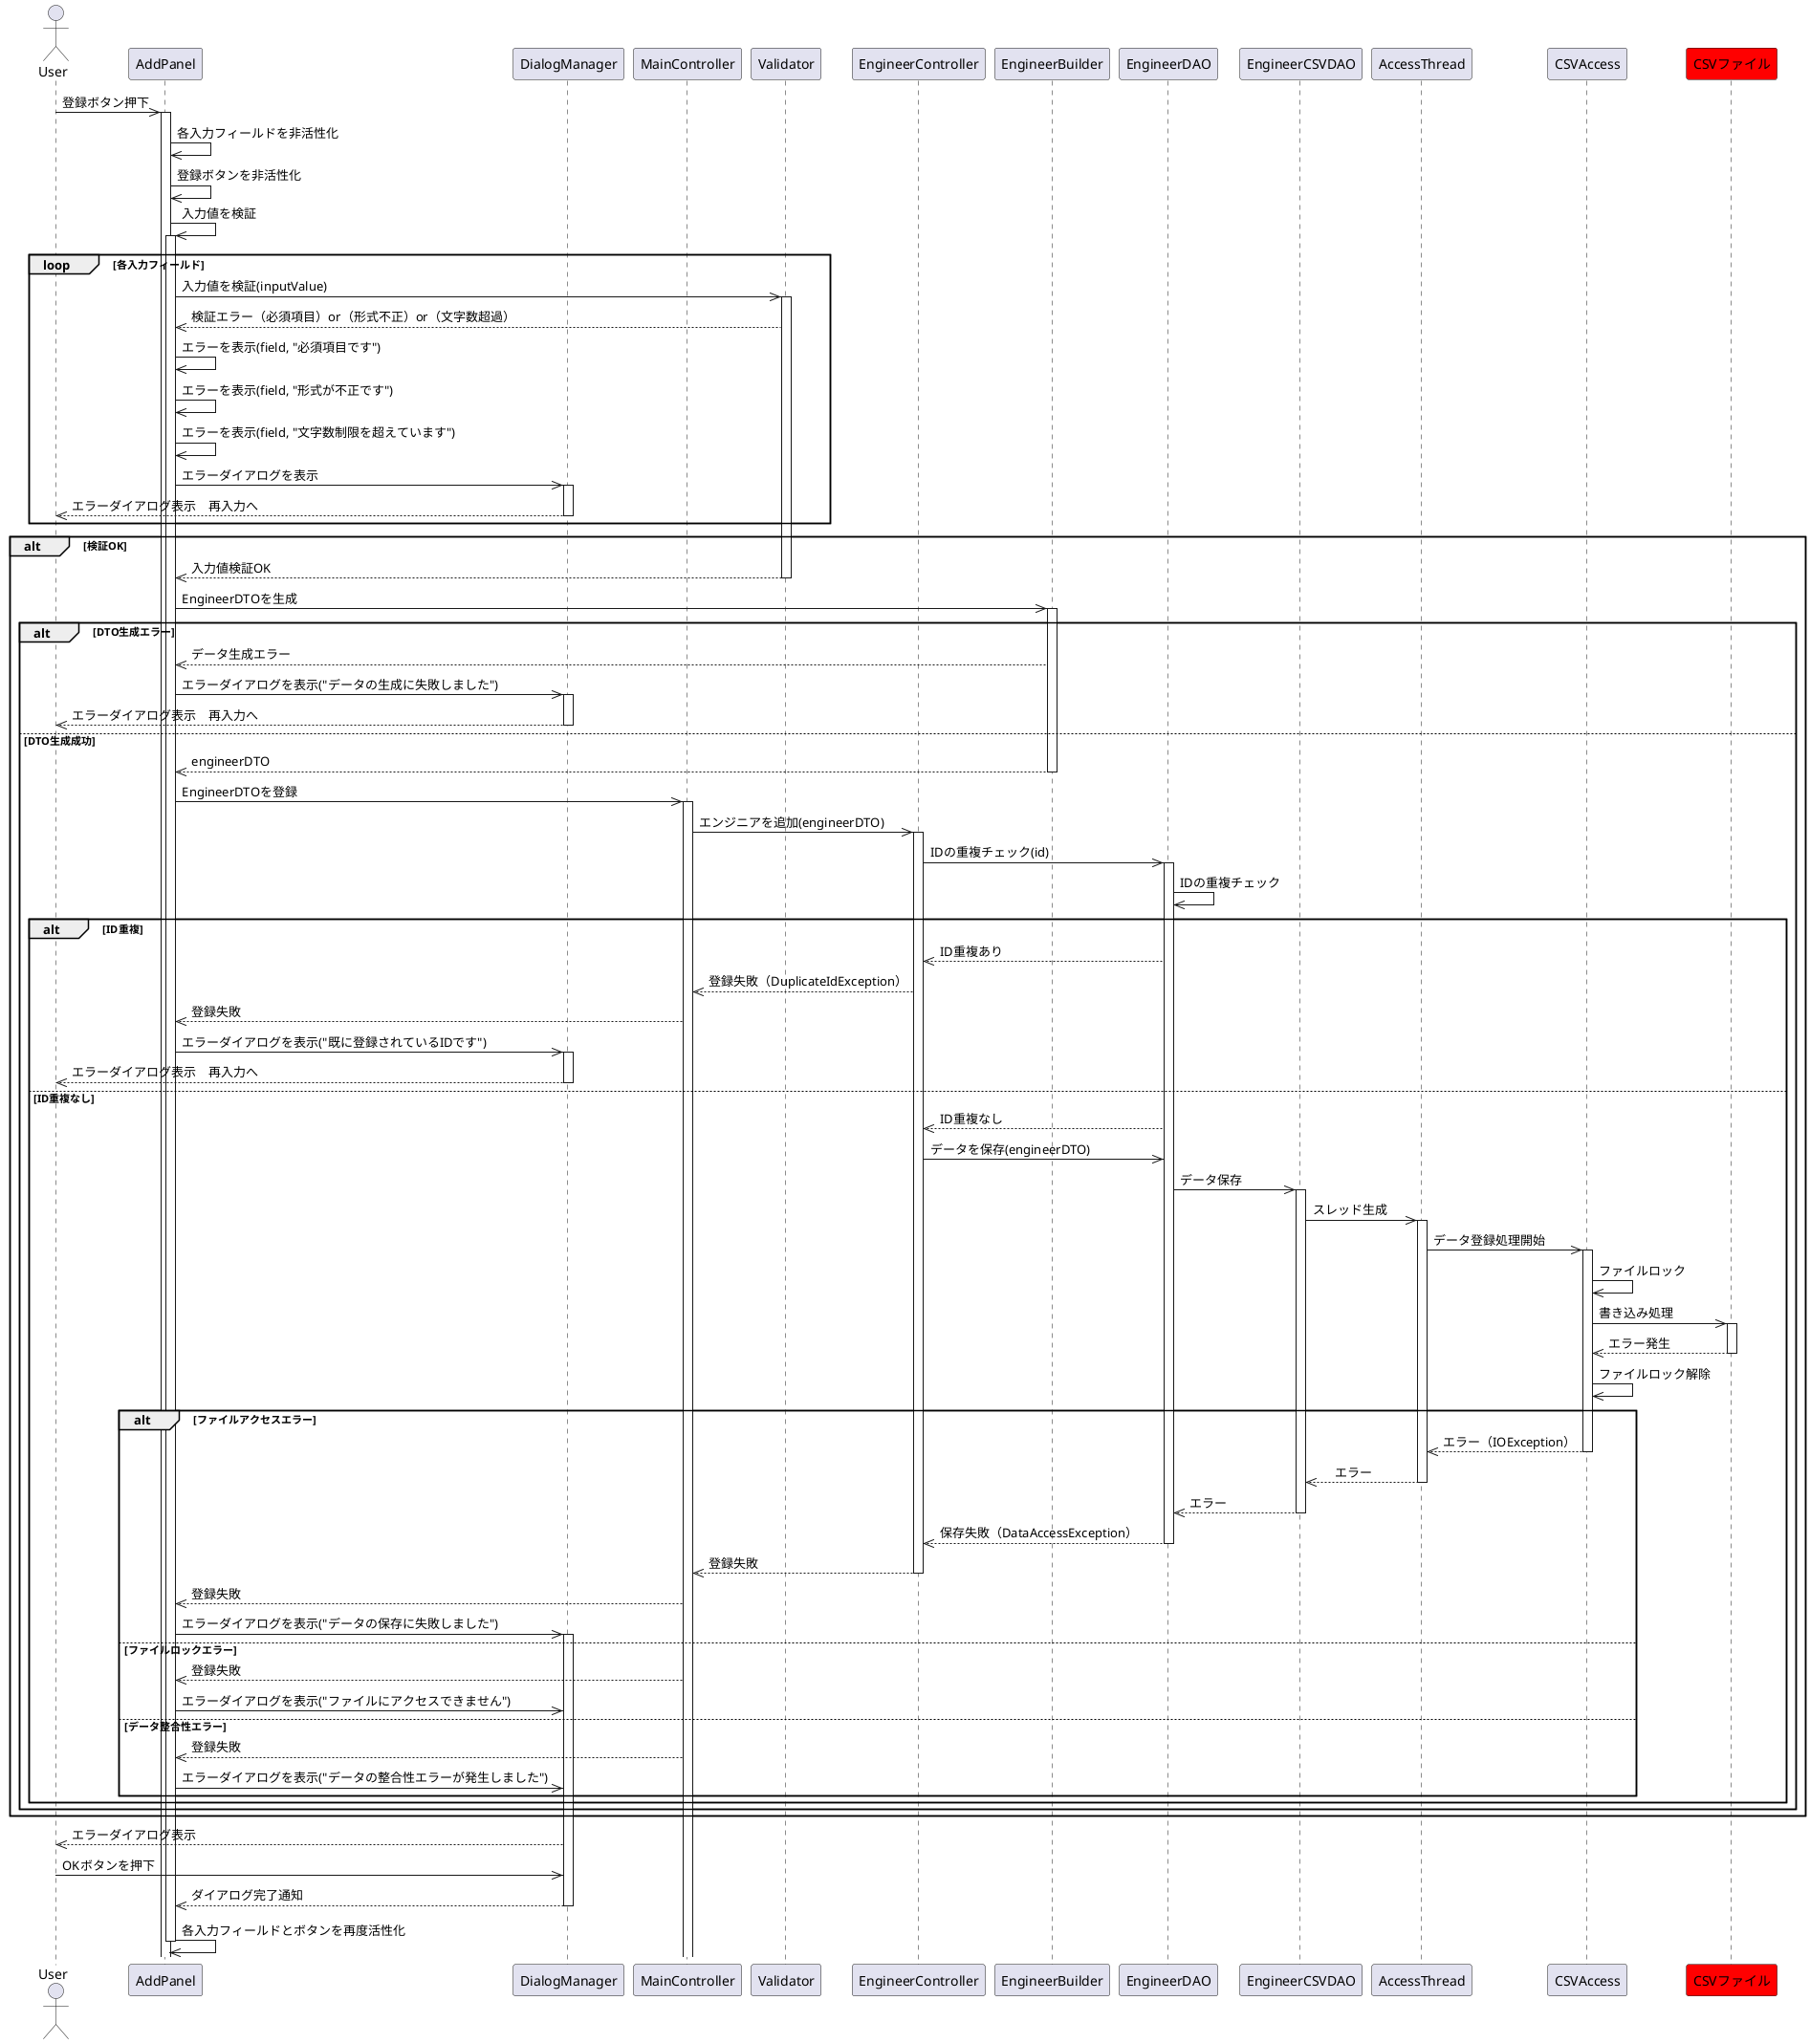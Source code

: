' 新規登録異常
@startuml
actor User
participant AddPanel
participant DialogManager
participant MainController
participant Validator
participant EngineerController
participant EngineerBuilder
participant EngineerDAO
participant EngineerCSVDAO
participant AccessThread
participant CSVAccess



participant CSVファイル #Red

User ->> AddPanel: 登録ボタン押下
activate AddPanel

AddPanel ->> AddPanel: 各入力フィールドを非活性化
AddPanel ->> AddPanel: 登録ボタンを非活性化
AddPanel ->> AddPanel: 入力値を検証
activate AddPanel

loop 各入力フィールド
    AddPanel ->> Validator: 入力値を検証(inputValue)
    activate Validator
    
        Validator -->> AddPanel: 検証エラー（必須項目）or（形式不正）or（文字数超過）
        AddPanel ->> AddPanel: エラーを表示(field, "必須項目です")

        AddPanel ->> AddPanel: エラーを表示(field, "形式が不正です")
    
        AddPanel ->> AddPanel: エラーを表示(field, "文字数制限を超えています")
        AddPanel ->> DialogManager: エラーダイアログを表示
        activate DialogManager
        DialogManager -->> User: エラーダイアログ表示　再入力へ
        deactivate DialogManager
    

end

alt 検証OK
            Validator -->> AddPanel:入力値検証OK
        deactivate Validator
    AddPanel ->> EngineerBuilder: EngineerDTOを生成
    activate EngineerBuilder
    
    alt DTO生成エラー
        EngineerBuilder -->> AddPanel: データ生成エラー
        AddPanel ->> DialogManager: エラーダイアログを表示("データの生成に失敗しました")
        activate DialogManager
        DialogManager -->> User: エラーダイアログ表示　再入力へ
        deactivate DialogManager
    else DTO生成成功
        EngineerBuilder -->> AddPanel: engineerDTO
        deactivate EngineerBuilder
        
        AddPanel ->> MainController: EngineerDTOを登録
        activate MainController
        
        MainController ->> EngineerController: エンジニアを追加(engineerDTO)
        activate EngineerController
        
        EngineerController ->> EngineerDAO: IDの重複チェック(id)
        
        activate EngineerDAO
        EngineerDAO ->> EngineerDAO :IDの重複チェック
        
        alt ID重複
            EngineerDAO -->> EngineerController: ID重複あり
            EngineerController -->> MainController: 登録失敗（DuplicateIdException）
            MainController -->> AddPanel: 登録失敗
            AddPanel ->> DialogManager: エラーダイアログを表示("既に登録されているIDです")
            activate DialogManager
            DialogManager -->> User: エラーダイアログ表示　再入力へ
            deactivate DialogManager
        else ID重複なし
            EngineerDAO -->> EngineerController: ID重複なし
            
            EngineerController ->> EngineerDAO: データを保存(engineerDTO)
            EngineerDAO ->> EngineerCSVDAO: データ保存
            activate EngineerCSVDAO
           
            EngineerCSVDAO ->> AccessThread: スレッド生成
            activate AccessThread
            AccessThread ->> CSVAccess : データ登録処理開始

        


            activate CSVAccess
            CSVAccess ->> CSVAccess:ファイルロック
            CSVAccess ->> CSVファイル: 書き込み処理
            activate CSVファイル
            CSVファイル -->> CSVAccess: エラー発生
            
            deactivate CSVファイル
            CSVAccess ->> CSVAccess:ファイルロック解除
            
            
            alt ファイルアクセスエラー
                CSVAccess -->> AccessThread: エラー（IOException）
                deactivate CSVAccess
                AccessThread -->> EngineerCSVDAO :　エラー
                deactivate AccessThread

                EngineerCSVDAO -->> EngineerDAO:エラー
                deactivate EngineerCSVDAO
                EngineerDAO -->> EngineerController: 保存失敗（DataAccessException）
                deactivate 
                EngineerController -->> MainController: 登録失敗
                deactivate
                MainController -->> AddPanel: 登録失敗
                AddPanel ->> DialogManager: エラーダイアログを表示("データの保存に失敗しました")
                activate DialogManager
            else ファイルロックエラー
                MainController -->> AddPanel: 登録失敗
                AddPanel ->> DialogManager: エラーダイアログを表示("ファイルにアクセスできません")
            
            else データ整合性エラー
                MainController -->> AddPanel: 登録失敗
                
                AddPanel ->> DialogManager: エラーダイアログを表示("データの整合性エラーが発生しました")
            end
            deactivate CSVAccess
        end
        deactivate EngineerDAO
        deactivate EngineerController
    end

end
                DialogManager -->> User: エラーダイアログ表示
User ->> DialogManager: OKボタンを押下
DialogManager -->> AddPanel: ダイアログ完了通知
deactivate DialogManager
AddPanel ->> AddPanel: 各入力フィールドとボタンを再度活性化
deactivate AddPanel
@enduml

